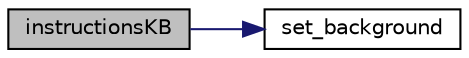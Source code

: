 digraph "instructionsKB"
{
 // LATEX_PDF_SIZE
  edge [fontname="Helvetica",fontsize="10",labelfontname="Helvetica",labelfontsize="10"];
  node [fontname="Helvetica",fontsize="10",shape=record];
  rankdir="LR";
  Node1 [label="instructionsKB",height=0.2,width=0.4,color="black", fillcolor="grey75", style="filled", fontcolor="black",tooltip="Handles keyboard input for the instructions screen."];
  Node1 -> Node2 [color="midnightblue",fontsize="10",style="solid"];
  Node2 [label="set_background",height=0.2,width=0.4,color="black", fillcolor="white", style="filled",URL="$sprites_8h.html#ab83a4d8541bb6bcf5e00a6d5e14ffce7",tooltip="Sets the background image to be displayed."];
}
